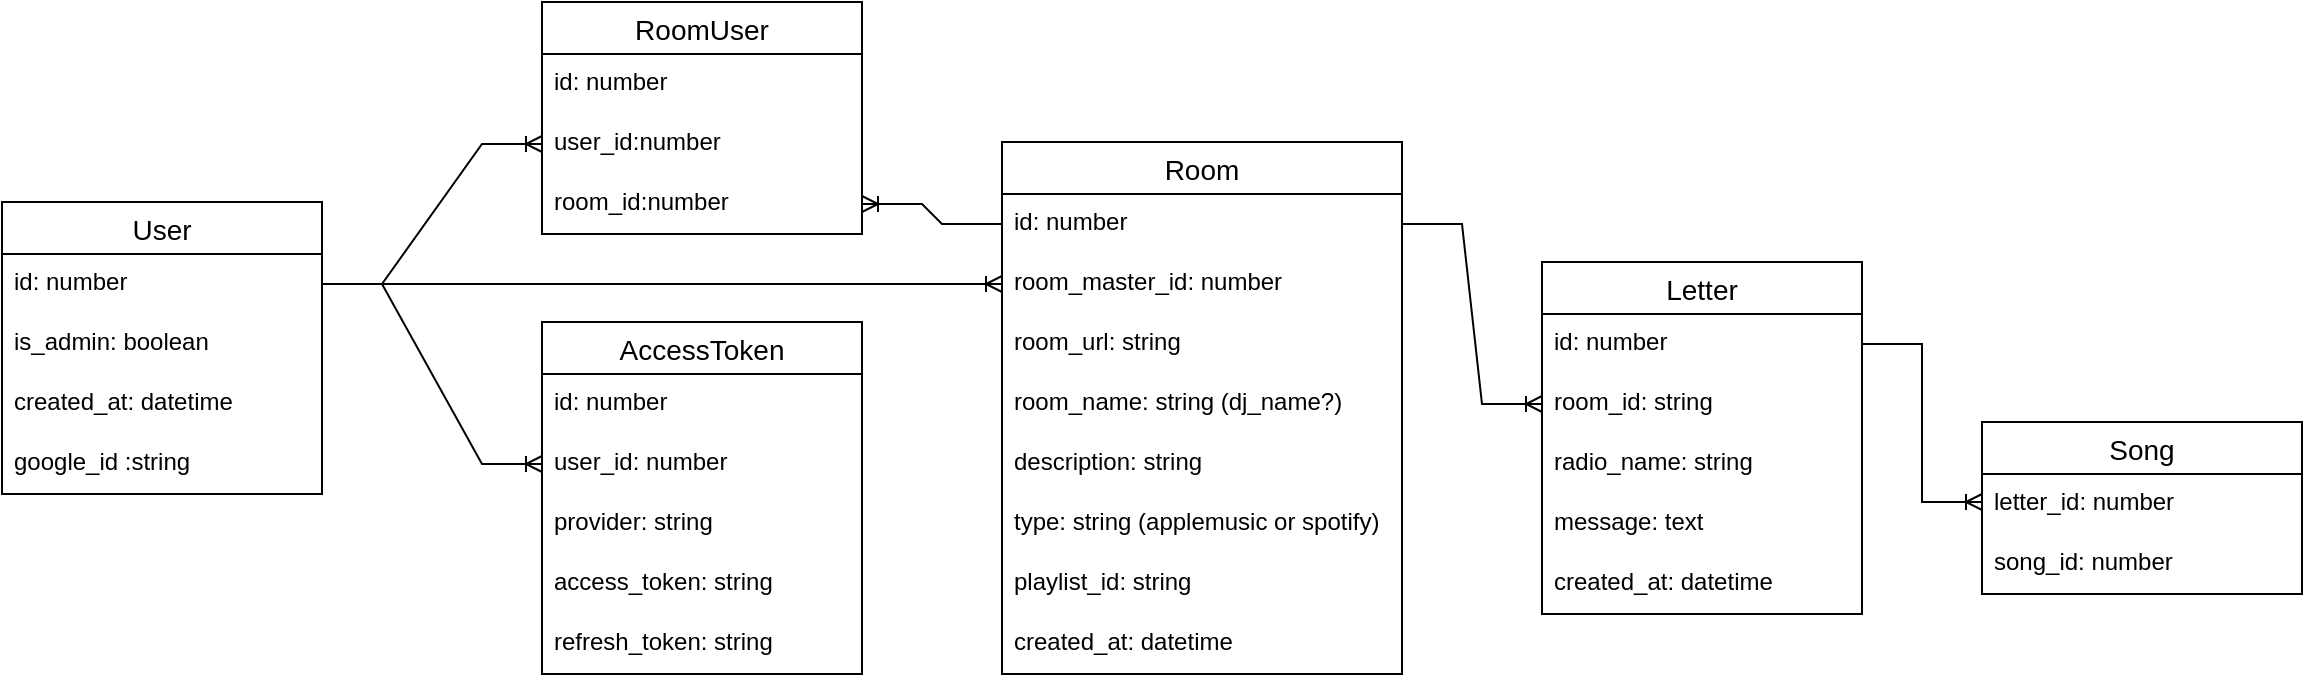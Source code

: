 <mxfile>
    <diagram id="DxB8re_V_81puv3YuFOB" name="Page-1">
        <mxGraphModel dx="2098" dy="636" grid="1" gridSize="10" guides="1" tooltips="1" connect="1" arrows="1" fold="1" page="0" pageScale="1" pageWidth="827" pageHeight="1169" math="0" shadow="0">
            <root>
                <mxCell id="0"/>
                <mxCell id="1" parent="0"/>
                <mxCell id="uDqvcrB0Kqiag1c68fRs-8" value="User" style="swimlane;fontStyle=0;childLayout=stackLayout;horizontal=1;startSize=26;horizontalStack=0;resizeParent=1;resizeParentMax=0;resizeLast=0;collapsible=1;marginBottom=0;align=center;fontSize=14;fontFamily=Helvetica;" parent="1" vertex="1">
                    <mxGeometry x="-670" y="220" width="160" height="146" as="geometry"/>
                </mxCell>
                <mxCell id="uDqvcrB0Kqiag1c68fRs-9" value="id: number" style="text;strokeColor=none;fillColor=none;spacingLeft=4;spacingRight=4;overflow=hidden;rotatable=0;points=[[0,0.5],[1,0.5]];portConstraint=eastwest;fontSize=12;fontFamily=Helvetica;" parent="uDqvcrB0Kqiag1c68fRs-8" vertex="1">
                    <mxGeometry y="26" width="160" height="30" as="geometry"/>
                </mxCell>
                <mxCell id="uDqvcrB0Kqiag1c68fRs-10" value="is_admin: boolean" style="text;strokeColor=none;fillColor=none;spacingLeft=4;spacingRight=4;overflow=hidden;rotatable=0;points=[[0,0.5],[1,0.5]];portConstraint=eastwest;fontSize=12;fontFamily=Helvetica;" parent="uDqvcrB0Kqiag1c68fRs-8" vertex="1">
                    <mxGeometry y="56" width="160" height="30" as="geometry"/>
                </mxCell>
                <mxCell id="uDqvcrB0Kqiag1c68fRs-35" value="created_at: datetime" style="text;strokeColor=none;fillColor=none;spacingLeft=4;spacingRight=4;overflow=hidden;rotatable=0;points=[[0,0.5],[1,0.5]];portConstraint=eastwest;fontSize=12;fontFamily=Helvetica;" parent="uDqvcrB0Kqiag1c68fRs-8" vertex="1">
                    <mxGeometry y="86" width="160" height="30" as="geometry"/>
                </mxCell>
                <mxCell id="NYNxQgaMd4Tk0-P4osWP-54" value="google_id :string" style="text;strokeColor=none;fillColor=none;spacingLeft=4;spacingRight=4;overflow=hidden;rotatable=0;points=[[0,0.5],[1,0.5]];portConstraint=eastwest;fontSize=12;fontFamily=Helvetica;" parent="uDqvcrB0Kqiag1c68fRs-8" vertex="1">
                    <mxGeometry y="116" width="160" height="30" as="geometry"/>
                </mxCell>
                <mxCell id="uDqvcrB0Kqiag1c68fRs-12" value="Room" style="swimlane;fontStyle=0;childLayout=stackLayout;horizontal=1;startSize=26;horizontalStack=0;resizeParent=1;resizeParentMax=0;resizeLast=0;collapsible=1;marginBottom=0;align=center;fontSize=14;fontFamily=Helvetica;" parent="1" vertex="1">
                    <mxGeometry x="-170" y="190" width="200" height="266" as="geometry"/>
                </mxCell>
                <mxCell id="uDqvcrB0Kqiag1c68fRs-13" value="id: number" style="text;strokeColor=none;fillColor=none;spacingLeft=4;spacingRight=4;overflow=hidden;rotatable=0;points=[[0,0.5],[1,0.5]];portConstraint=eastwest;fontSize=12;fontFamily=Helvetica;" parent="uDqvcrB0Kqiag1c68fRs-12" vertex="1">
                    <mxGeometry y="26" width="200" height="30" as="geometry"/>
                </mxCell>
                <mxCell id="NYNxQgaMd4Tk0-P4osWP-41" value="room_master_id: number" style="text;strokeColor=none;fillColor=none;spacingLeft=4;spacingRight=4;overflow=hidden;rotatable=0;points=[[0,0.5],[1,0.5]];portConstraint=eastwest;fontSize=12;fontFamily=Helvetica;" parent="uDqvcrB0Kqiag1c68fRs-12" vertex="1">
                    <mxGeometry y="56" width="200" height="30" as="geometry"/>
                </mxCell>
                <mxCell id="NYNxQgaMd4Tk0-P4osWP-21" value="room_url: string" style="text;strokeColor=none;fillColor=none;spacingLeft=4;spacingRight=4;overflow=hidden;rotatable=0;points=[[0,0.5],[1,0.5]];portConstraint=eastwest;fontSize=12;fontFamily=Helvetica;" parent="uDqvcrB0Kqiag1c68fRs-12" vertex="1">
                    <mxGeometry y="86" width="200" height="30" as="geometry"/>
                </mxCell>
                <mxCell id="uDqvcrB0Kqiag1c68fRs-14" value="room_name: string (dj_name?)" style="text;strokeColor=none;fillColor=none;spacingLeft=4;spacingRight=4;overflow=hidden;rotatable=0;points=[[0,0.5],[1,0.5]];portConstraint=eastwest;fontSize=12;fontFamily=Helvetica;" parent="uDqvcrB0Kqiag1c68fRs-12" vertex="1">
                    <mxGeometry y="116" width="200" height="30" as="geometry"/>
                </mxCell>
                <mxCell id="uDqvcrB0Kqiag1c68fRs-27" value="description: string" style="text;strokeColor=none;fillColor=none;spacingLeft=4;spacingRight=4;overflow=hidden;rotatable=0;points=[[0,0.5],[1,0.5]];portConstraint=eastwest;fontSize=12;fontFamily=Helvetica;" parent="uDqvcrB0Kqiag1c68fRs-12" vertex="1">
                    <mxGeometry y="146" width="200" height="30" as="geometry"/>
                </mxCell>
                <mxCell id="uDqvcrB0Kqiag1c68fRs-22" value="type: string (applemusic or spotify)" style="text;strokeColor=none;fillColor=none;spacingLeft=4;spacingRight=4;overflow=hidden;rotatable=0;points=[[0,0.5],[1,0.5]];portConstraint=eastwest;fontSize=12;fontFamily=Helvetica;" parent="uDqvcrB0Kqiag1c68fRs-12" vertex="1">
                    <mxGeometry y="176" width="200" height="30" as="geometry"/>
                </mxCell>
                <mxCell id="NYNxQgaMd4Tk0-P4osWP-52" value="playlist_id: string" style="text;strokeColor=none;fillColor=none;spacingLeft=4;spacingRight=4;overflow=hidden;rotatable=0;points=[[0,0.5],[1,0.5]];portConstraint=eastwest;fontSize=12;fontFamily=Helvetica;" parent="uDqvcrB0Kqiag1c68fRs-12" vertex="1">
                    <mxGeometry y="206" width="200" height="30" as="geometry"/>
                </mxCell>
                <mxCell id="uDqvcrB0Kqiag1c68fRs-33" value="created_at: datetime" style="text;strokeColor=none;fillColor=none;spacingLeft=4;spacingRight=4;overflow=hidden;rotatable=0;points=[[0,0.5],[1,0.5]];portConstraint=eastwest;fontSize=12;fontFamily=Helvetica;" parent="uDqvcrB0Kqiag1c68fRs-12" vertex="1">
                    <mxGeometry y="236" width="200" height="30" as="geometry"/>
                </mxCell>
                <mxCell id="uDqvcrB0Kqiag1c68fRs-16" value="Letter" style="swimlane;fontStyle=0;childLayout=stackLayout;horizontal=1;startSize=26;horizontalStack=0;resizeParent=1;resizeParentMax=0;resizeLast=0;collapsible=1;marginBottom=0;align=center;fontSize=14;fontFamily=Helvetica;" parent="1" vertex="1">
                    <mxGeometry x="100" y="250" width="160" height="176" as="geometry"/>
                </mxCell>
                <mxCell id="uDqvcrB0Kqiag1c68fRs-17" value="id: number" style="text;strokeColor=none;fillColor=none;spacingLeft=4;spacingRight=4;overflow=hidden;rotatable=0;points=[[0,0.5],[1,0.5]];portConstraint=eastwest;fontSize=12;fontFamily=Helvetica;" parent="uDqvcrB0Kqiag1c68fRs-16" vertex="1">
                    <mxGeometry y="26" width="160" height="30" as="geometry"/>
                </mxCell>
                <mxCell id="uDqvcrB0Kqiag1c68fRs-23" value="room_id: string" style="text;strokeColor=none;fillColor=none;spacingLeft=4;spacingRight=4;overflow=hidden;rotatable=0;points=[[0,0.5],[1,0.5]];portConstraint=eastwest;fontSize=12;fontFamily=Helvetica;" parent="uDqvcrB0Kqiag1c68fRs-16" vertex="1">
                    <mxGeometry y="56" width="160" height="30" as="geometry"/>
                </mxCell>
                <mxCell id="uDqvcrB0Kqiag1c68fRs-18" value="radio_name: string" style="text;strokeColor=none;fillColor=none;spacingLeft=4;spacingRight=4;overflow=hidden;rotatable=0;points=[[0,0.5],[1,0.5]];portConstraint=eastwest;fontSize=12;fontFamily=Helvetica;" parent="uDqvcrB0Kqiag1c68fRs-16" vertex="1">
                    <mxGeometry y="86" width="160" height="30" as="geometry"/>
                </mxCell>
                <mxCell id="uDqvcrB0Kqiag1c68fRs-20" value="message: text" style="text;strokeColor=none;fillColor=none;spacingLeft=4;spacingRight=4;overflow=hidden;rotatable=0;points=[[0,0.5],[1,0.5]];portConstraint=eastwest;fontSize=12;fontFamily=Helvetica;" parent="uDqvcrB0Kqiag1c68fRs-16" vertex="1">
                    <mxGeometry y="116" width="160" height="30" as="geometry"/>
                </mxCell>
                <mxCell id="uDqvcrB0Kqiag1c68fRs-34" value="created_at: datetime" style="text;strokeColor=none;fillColor=none;spacingLeft=4;spacingRight=4;overflow=hidden;rotatable=0;points=[[0,0.5],[1,0.5]];portConstraint=eastwest;fontSize=12;fontFamily=Helvetica;" parent="uDqvcrB0Kqiag1c68fRs-16" vertex="1">
                    <mxGeometry y="146" width="160" height="30" as="geometry"/>
                </mxCell>
                <mxCell id="uDqvcrB0Kqiag1c68fRs-32" value="" style="edgeStyle=entityRelationEdgeStyle;fontSize=12;html=1;endArrow=ERoneToMany;rounded=0;fontFamily=Helvetica;" parent="1" source="uDqvcrB0Kqiag1c68fRs-13" target="uDqvcrB0Kqiag1c68fRs-23" edge="1">
                    <mxGeometry width="100" height="100" relative="1" as="geometry">
                        <mxPoint x="-80" y="360" as="sourcePoint"/>
                        <mxPoint x="20" y="260" as="targetPoint"/>
                    </mxGeometry>
                </mxCell>
                <mxCell id="NYNxQgaMd4Tk0-P4osWP-1" value="Song" style="swimlane;fontStyle=0;childLayout=stackLayout;horizontal=1;startSize=26;horizontalStack=0;resizeParent=1;resizeParentMax=0;resizeLast=0;collapsible=1;marginBottom=0;align=center;fontSize=14;fontFamily=Helvetica;" parent="1" vertex="1">
                    <mxGeometry x="320" y="330" width="160" height="86" as="geometry"/>
                </mxCell>
                <mxCell id="NYNxQgaMd4Tk0-P4osWP-11" value="letter_id: number" style="text;strokeColor=none;fillColor=none;spacingLeft=4;spacingRight=4;overflow=hidden;rotatable=0;points=[[0,0.5],[1,0.5]];portConstraint=eastwest;fontSize=12;fontFamily=Helvetica;" parent="NYNxQgaMd4Tk0-P4osWP-1" vertex="1">
                    <mxGeometry y="26" width="160" height="30" as="geometry"/>
                </mxCell>
                <mxCell id="NYNxQgaMd4Tk0-P4osWP-6" value="song_id: number" style="text;strokeColor=none;fillColor=none;spacingLeft=4;spacingRight=4;overflow=hidden;rotatable=0;points=[[0,0.5],[1,0.5]];portConstraint=eastwest;fontSize=12;fontFamily=Helvetica;" parent="NYNxQgaMd4Tk0-P4osWP-1" vertex="1">
                    <mxGeometry y="56" width="160" height="30" as="geometry"/>
                </mxCell>
                <mxCell id="NYNxQgaMd4Tk0-P4osWP-8" value="" style="edgeStyle=entityRelationEdgeStyle;fontSize=12;html=1;endArrow=ERoneToMany;rounded=0;fontFamily=Helvetica;exitX=1;exitY=0.5;exitDx=0;exitDy=0;" parent="1" source="uDqvcrB0Kqiag1c68fRs-17" edge="1">
                    <mxGeometry width="100" height="100" relative="1" as="geometry">
                        <mxPoint x="280" y="350" as="sourcePoint"/>
                        <mxPoint x="320" y="370" as="targetPoint"/>
                    </mxGeometry>
                </mxCell>
                <mxCell id="NYNxQgaMd4Tk0-P4osWP-13" value="RoomUser" style="swimlane;fontStyle=0;childLayout=stackLayout;horizontal=1;startSize=26;horizontalStack=0;resizeParent=1;resizeParentMax=0;resizeLast=0;collapsible=1;marginBottom=0;align=center;fontSize=14;fontFamily=Helvetica;" parent="1" vertex="1">
                    <mxGeometry x="-400" y="120" width="160" height="116" as="geometry"/>
                </mxCell>
                <mxCell id="NYNxQgaMd4Tk0-P4osWP-14" value="id: number" style="text;strokeColor=none;fillColor=none;spacingLeft=4;spacingRight=4;overflow=hidden;rotatable=0;points=[[0,0.5],[1,0.5]];portConstraint=eastwest;fontSize=12;fontFamily=Helvetica;" parent="NYNxQgaMd4Tk0-P4osWP-13" vertex="1">
                    <mxGeometry y="26" width="160" height="30" as="geometry"/>
                </mxCell>
                <mxCell id="NYNxQgaMd4Tk0-P4osWP-15" value="user_id:number" style="text;strokeColor=none;fillColor=none;spacingLeft=4;spacingRight=4;overflow=hidden;rotatable=0;points=[[0,0.5],[1,0.5]];portConstraint=eastwest;fontSize=12;fontFamily=Helvetica;" parent="NYNxQgaMd4Tk0-P4osWP-13" vertex="1">
                    <mxGeometry y="56" width="160" height="30" as="geometry"/>
                </mxCell>
                <mxCell id="NYNxQgaMd4Tk0-P4osWP-16" value="room_id:number" style="text;strokeColor=none;fillColor=none;spacingLeft=4;spacingRight=4;overflow=hidden;rotatable=0;points=[[0,0.5],[1,0.5]];portConstraint=eastwest;fontSize=12;fontFamily=Helvetica;" parent="NYNxQgaMd4Tk0-P4osWP-13" vertex="1">
                    <mxGeometry y="86" width="160" height="30" as="geometry"/>
                </mxCell>
                <mxCell id="NYNxQgaMd4Tk0-P4osWP-38" value="AccessToken" style="swimlane;fontStyle=0;childLayout=stackLayout;horizontal=1;startSize=26;horizontalStack=0;resizeParent=1;resizeParentMax=0;resizeLast=0;collapsible=1;marginBottom=0;align=center;fontSize=14;fontFamily=Helvetica;" parent="1" vertex="1">
                    <mxGeometry x="-400" y="280" width="160" height="176" as="geometry"/>
                </mxCell>
                <mxCell id="NYNxQgaMd4Tk0-P4osWP-42" value="id: number" style="text;strokeColor=none;fillColor=none;spacingLeft=4;spacingRight=4;overflow=hidden;rotatable=0;points=[[0,0.5],[1,0.5]];portConstraint=eastwest;fontSize=12;fontFamily=Helvetica;" parent="NYNxQgaMd4Tk0-P4osWP-38" vertex="1">
                    <mxGeometry y="26" width="160" height="30" as="geometry"/>
                </mxCell>
                <mxCell id="NYNxQgaMd4Tk0-P4osWP-40" value="user_id: number" style="text;strokeColor=none;fillColor=none;spacingLeft=4;spacingRight=4;overflow=hidden;rotatable=0;points=[[0,0.5],[1,0.5]];portConstraint=eastwest;fontSize=12;fontFamily=Helvetica;" parent="NYNxQgaMd4Tk0-P4osWP-38" vertex="1">
                    <mxGeometry y="56" width="160" height="30" as="geometry"/>
                </mxCell>
                <mxCell id="NYNxQgaMd4Tk0-P4osWP-46" value="provider: string" style="text;strokeColor=none;fillColor=none;spacingLeft=4;spacingRight=4;overflow=hidden;rotatable=0;points=[[0,0.5],[1,0.5]];portConstraint=eastwest;fontSize=12;fontFamily=Helvetica;" parent="NYNxQgaMd4Tk0-P4osWP-38" vertex="1">
                    <mxGeometry y="86" width="160" height="30" as="geometry"/>
                </mxCell>
                <mxCell id="NYNxQgaMd4Tk0-P4osWP-31" value="access_token: string" style="text;strokeColor=none;fillColor=none;spacingLeft=4;spacingRight=4;overflow=hidden;rotatable=0;points=[[0,0.5],[1,0.5]];portConstraint=eastwest;fontSize=12;fontFamily=Helvetica;" parent="NYNxQgaMd4Tk0-P4osWP-38" vertex="1">
                    <mxGeometry y="116" width="160" height="30" as="geometry"/>
                </mxCell>
                <mxCell id="NYNxQgaMd4Tk0-P4osWP-47" value="refresh_token: string" style="text;strokeColor=none;fillColor=none;spacingLeft=4;spacingRight=4;overflow=hidden;rotatable=0;points=[[0,0.5],[1,0.5]];portConstraint=eastwest;fontSize=12;fontFamily=Helvetica;" parent="NYNxQgaMd4Tk0-P4osWP-38" vertex="1">
                    <mxGeometry y="146" width="160" height="30" as="geometry"/>
                </mxCell>
                <mxCell id="NYNxQgaMd4Tk0-P4osWP-55" value="" style="edgeStyle=entityRelationEdgeStyle;fontSize=12;html=1;endArrow=ERoneToMany;rounded=0;exitX=1;exitY=0.5;exitDx=0;exitDy=0;" parent="1" source="uDqvcrB0Kqiag1c68fRs-9" target="NYNxQgaMd4Tk0-P4osWP-15" edge="1">
                    <mxGeometry width="100" height="100" relative="1" as="geometry">
                        <mxPoint x="-140" y="520" as="sourcePoint"/>
                        <mxPoint x="-40" y="420" as="targetPoint"/>
                    </mxGeometry>
                </mxCell>
                <mxCell id="NYNxQgaMd4Tk0-P4osWP-56" value="" style="edgeStyle=entityRelationEdgeStyle;fontSize=12;html=1;endArrow=ERoneToMany;rounded=0;exitX=0;exitY=0.5;exitDx=0;exitDy=0;" parent="1" source="uDqvcrB0Kqiag1c68fRs-13" target="NYNxQgaMd4Tk0-P4osWP-16" edge="1">
                    <mxGeometry width="100" height="100" relative="1" as="geometry">
                        <mxPoint x="-210" y="310" as="sourcePoint"/>
                        <mxPoint x="-260" y="390" as="targetPoint"/>
                    </mxGeometry>
                </mxCell>
                <mxCell id="NYNxQgaMd4Tk0-P4osWP-58" value="" style="edgeStyle=entityRelationEdgeStyle;fontSize=12;html=1;endArrow=ERoneToMany;rounded=0;" parent="1" source="uDqvcrB0Kqiag1c68fRs-9" target="NYNxQgaMd4Tk0-P4osWP-41" edge="1">
                    <mxGeometry width="100" height="100" relative="1" as="geometry">
                        <mxPoint x="-140" y="520" as="sourcePoint"/>
                        <mxPoint x="-40" y="420" as="targetPoint"/>
                    </mxGeometry>
                </mxCell>
                <mxCell id="NYNxQgaMd4Tk0-P4osWP-59" value="" style="edgeStyle=entityRelationEdgeStyle;fontSize=12;html=1;endArrow=ERoneToMany;rounded=0;" parent="1" source="uDqvcrB0Kqiag1c68fRs-9" target="NYNxQgaMd4Tk0-P4osWP-40" edge="1">
                    <mxGeometry width="100" height="100" relative="1" as="geometry">
                        <mxPoint x="-150" y="430" as="sourcePoint"/>
                        <mxPoint x="-50" y="330" as="targetPoint"/>
                    </mxGeometry>
                </mxCell>
            </root>
        </mxGraphModel>
    </diagram>
</mxfile>